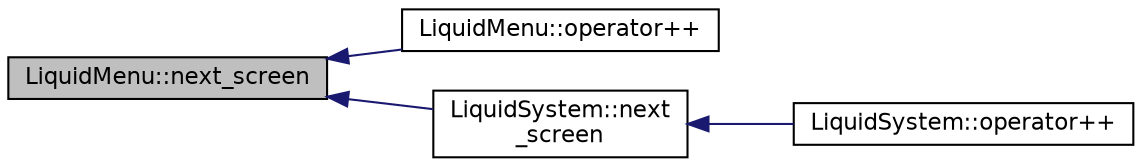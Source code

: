 digraph "LiquidMenu::next_screen"
{
  edge [fontname="Helvetica",fontsize="11",labelfontname="Helvetica",labelfontsize="11"];
  node [fontname="Helvetica",fontsize="11",shape=record];
  rankdir="LR";
  Node40 [label="LiquidMenu::next_screen",height=0.2,width=0.4,color="black", fillcolor="grey75", style="filled", fontcolor="black"];
  Node40 -> Node41 [dir="back",color="midnightblue",fontsize="11",style="solid",fontname="Helvetica"];
  Node41 [label="LiquidMenu::operator++",height=0.2,width=0.4,color="black", fillcolor="white", style="filled",URL="$class_liquid_menu.html#a12b1b75ac4d82d992213b7d66a73ba63",tooltip="Switches to the next screen. "];
  Node40 -> Node42 [dir="back",color="midnightblue",fontsize="11",style="solid",fontname="Helvetica"];
  Node42 [label="LiquidSystem::next\l_screen",height=0.2,width=0.4,color="black", fillcolor="white", style="filled",URL="$class_liquid_system.html#ae48a34e80b56c097a16d90741ede20bd",tooltip="Switches to the next screen. "];
  Node42 -> Node43 [dir="back",color="midnightblue",fontsize="11",style="solid",fontname="Helvetica"];
  Node43 [label="LiquidSystem::operator++",height=0.2,width=0.4,color="black", fillcolor="white", style="filled",URL="$class_liquid_system.html#a139b86202d2eb109a63ba630464d658a",tooltip="Switches to the next screen. "];
}
